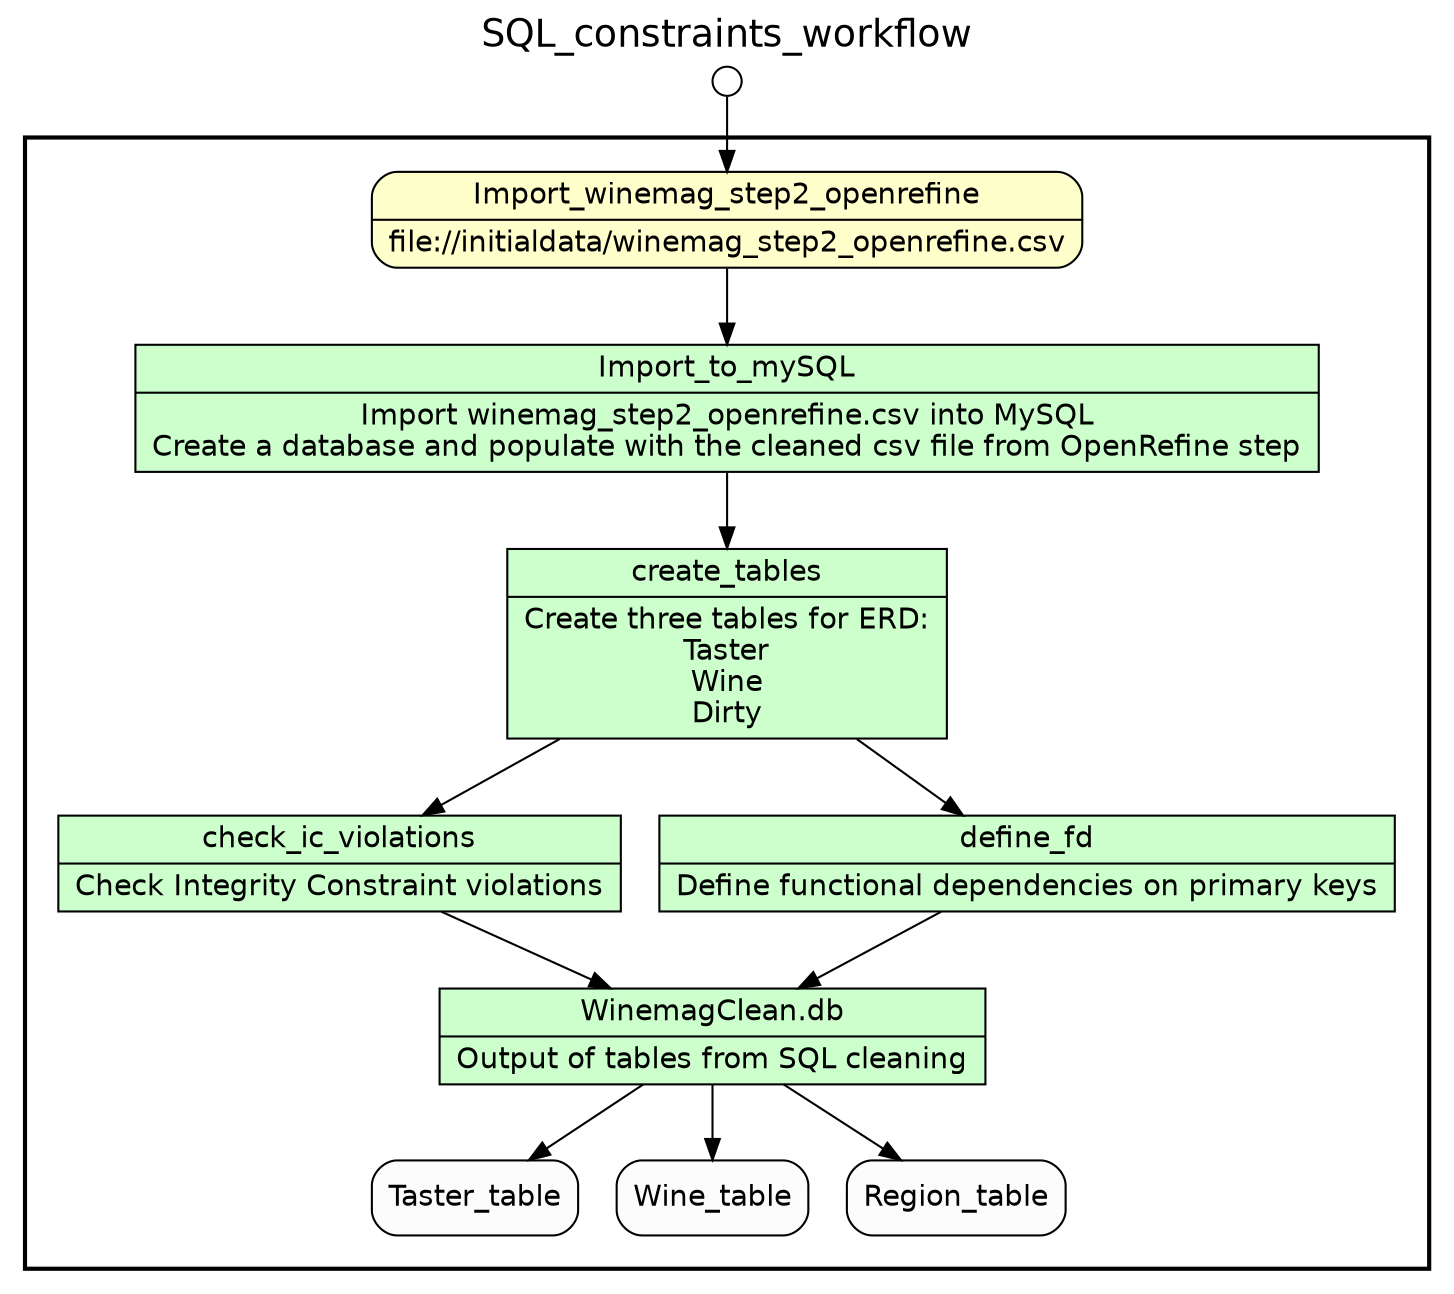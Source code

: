 
/* Start of top-level graph */
digraph Workflow {
rankdir=TB

/* Title for graph */
fontname=Helvetica; fontsize=18; labelloc=t
label=SQL_constraints_workflow

/* Start of double cluster for drawing box around nodes in workflow */
subgraph cluster_workflow_box_outer { label=""; color=black; penwidth=2
subgraph cluster_workflow_box_inner { label=""; penwidth=0

/* Style for nodes representing atomic programs in workflow */
node[shape=box style=filled fillcolor="#CCFFCC" peripheries=1 fontname=Helvetica]

/* Nodes representing atomic programs in workflow */
Import_to_mySQL [shape=record rankdir=LR label="{<f0> Import_to_mySQL |<f1> Import winemag_step2_openrefine.csv into MySQL\nCreate a database and populate with the cleaned csv file from OpenRefine step}"];
create_tables [shape=record rankdir=LR label="{<f0> create_tables |<f1> Create three tables for ERD\:\nTaster\nWine\nDirty}"];
check_ic_violations [shape=record rankdir=LR label="{<f0> check_ic_violations |<f1> Check Integrity Constraint violations}"];
define_fd [shape=record rankdir=LR label="{<f0> define_fd |<f1> Define functional dependencies on primary keys}"];
"WinemagClean.db" [shape=record rankdir=LR label="{<f0> WinemagClean.db |<f1> Output of tables from SQL cleaning}"];

/* Style for nodes representing non-parameter data channels in workflow */
node[shape=box style="rounded,filled" fillcolor="#FFFFCC" peripheries=1 fontname=Helvetica]

/* Nodes for non-parameter data channels in workflow */
Import_winemag_step2_openrefine [shape=record rankdir=LR label="{<f0> Import_winemag_step2_openrefine |<f1> file\://initialdata/winemag_step2_openrefine.csv}"];

/* Style for nodes representing parameter channels in workflow */
node[shape=box style="rounded,filled" fillcolor="#FCFCFC" peripheries=1 fontname=Helvetica]

/* Nodes representing parameter channels in workflow */

/* Edges representing connections between programs and channels */
Import_winemag_step2_openrefine -> Import_to_mySQL
Import_to_mySQL -> create_tables
check_ic_violations -> "WinemagClean.db"
create_tables -> check_ic_violations
define_fd -> "WinemagClean.db"
create_tables -> define_fd
"WinemagClean.db" -> Taster_table
"WinemagClean.db" -> Wine_table
"WinemagClean.db" -> Region_table

/* End of double cluster for drawing box around nodes in workflow */
}}

/* Style for nodes representing workflow input ports */
node[shape=circle style="rounded,filled" fillcolor="#FFFFFF" peripheries=1 fontname=Helvetica width=0.2]

/* Nodes representing workflow input ports */
Import_winemag_step2_openrefine_input_port [label=""]

/* Style for nodes representing workflow output ports */
node[shape=circle style="rounded,filled" fillcolor="#FFFFFF" peripheries=1 fontname=Helvetica width=0.2]

/* Nodes representing workflow output ports */

/* Edges from input ports to channels */
Import_winemag_step2_openrefine_input_port -> Import_winemag_step2_openrefine

/* Edges from channels to output ports */

/* End of top-level graph */
}
